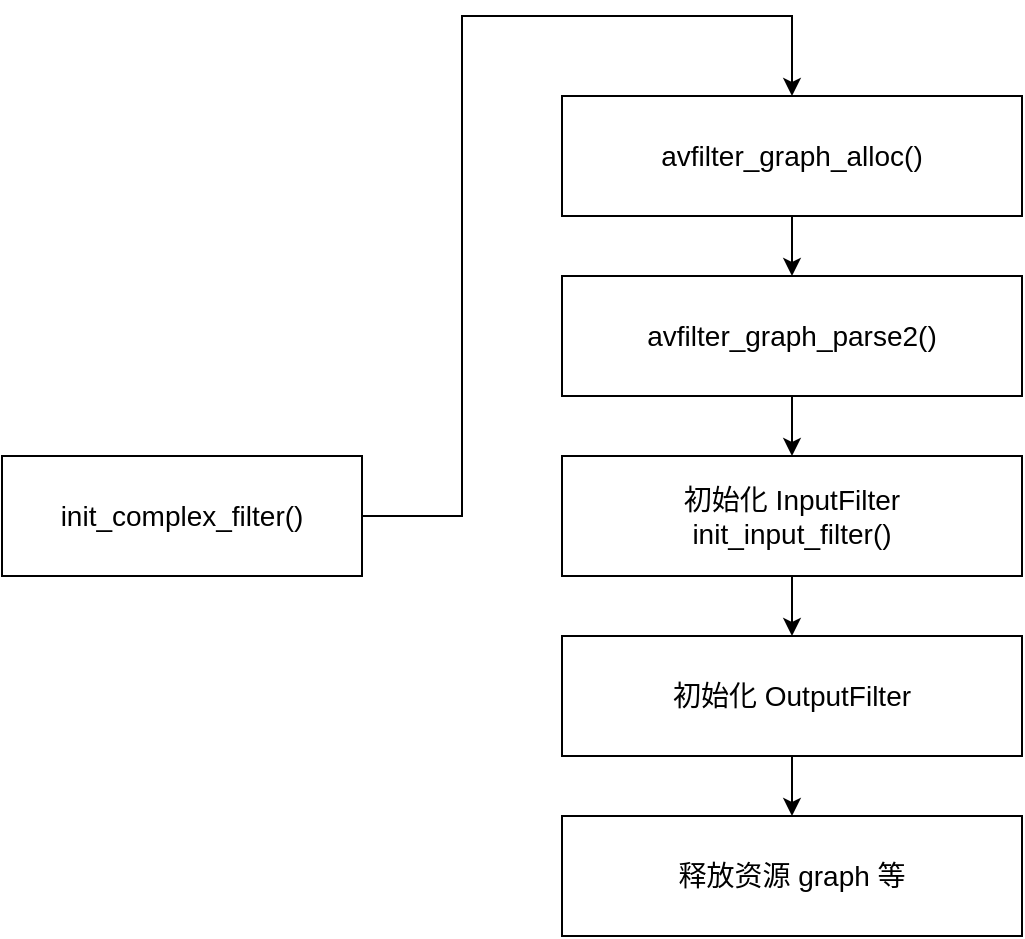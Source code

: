 <mxfile version="20.2.3" type="device"><diagram id="CCSkUD4YMc4SreTmyc2y" name="第 1 页"><mxGraphModel dx="2211" dy="865" grid="1" gridSize="10" guides="1" tooltips="1" connect="1" arrows="1" fold="1" page="1" pageScale="1" pageWidth="827" pageHeight="1169" math="0" shadow="0"><root><mxCell id="0"/><mxCell id="1" parent="0"/><mxCell id="fyDznYu2upmtHlqrGjxY-17" style="edgeStyle=orthogonalEdgeStyle;rounded=0;orthogonalLoop=1;jettySize=auto;html=1;fontSize=14;" parent="1" edge="1"><mxGeometry relative="1" as="geometry"><mxPoint x="410" y="560" as="sourcePoint"/></mxGeometry></mxCell><mxCell id="fyDznYu2upmtHlqrGjxY-18" style="edgeStyle=orthogonalEdgeStyle;rounded=0;orthogonalLoop=1;jettySize=auto;html=1;fontSize=14;" parent="1" edge="1"><mxGeometry relative="1" as="geometry"><mxPoint x="410" y="686" as="sourcePoint"/></mxGeometry></mxCell><mxCell id="fyDznYu2upmtHlqrGjxY-19" style="edgeStyle=orthogonalEdgeStyle;rounded=0;orthogonalLoop=1;jettySize=auto;html=1;fontSize=14;" parent="1" edge="1"><mxGeometry relative="1" as="geometry"><mxPoint x="410" y="790" as="sourcePoint"/></mxGeometry></mxCell><mxCell id="gVLtvlBdV73La9Nuw9oS-11" style="edgeStyle=orthogonalEdgeStyle;rounded=0;orthogonalLoop=1;jettySize=auto;html=1;" parent="1" source="gVLtvlBdV73La9Nuw9oS-1" target="gVLtvlBdV73La9Nuw9oS-2" edge="1"><mxGeometry relative="1" as="geometry"/></mxCell><mxCell id="gVLtvlBdV73La9Nuw9oS-1" value="avfilter_graph_parse2()" style="rounded=0;whiteSpace=wrap;html=1;fontSize=14;" parent="1" vertex="1"><mxGeometry x="210" y="290" width="230" height="60" as="geometry"/></mxCell><mxCell id="gVLtvlBdV73La9Nuw9oS-12" style="edgeStyle=orthogonalEdgeStyle;rounded=0;orthogonalLoop=1;jettySize=auto;html=1;" parent="1" source="gVLtvlBdV73La9Nuw9oS-2" target="gVLtvlBdV73La9Nuw9oS-3" edge="1"><mxGeometry relative="1" as="geometry"/></mxCell><mxCell id="gVLtvlBdV73La9Nuw9oS-2" value="初始化 InputFilter&lt;br&gt;init_input_filter()" style="rounded=0;whiteSpace=wrap;html=1;fontSize=14;" parent="1" vertex="1"><mxGeometry x="210" y="380" width="230" height="60" as="geometry"/></mxCell><mxCell id="gVLtvlBdV73La9Nuw9oS-13" style="edgeStyle=orthogonalEdgeStyle;rounded=0;orthogonalLoop=1;jettySize=auto;html=1;" parent="1" source="gVLtvlBdV73La9Nuw9oS-3" target="gVLtvlBdV73La9Nuw9oS-6" edge="1"><mxGeometry relative="1" as="geometry"/></mxCell><mxCell id="gVLtvlBdV73La9Nuw9oS-3" value="初始化 OutputFilter" style="rounded=0;whiteSpace=wrap;html=1;fontSize=14;" parent="1" vertex="1"><mxGeometry x="210" y="470" width="230" height="60" as="geometry"/></mxCell><mxCell id="gVLtvlBdV73La9Nuw9oS-8" style="edgeStyle=orthogonalEdgeStyle;rounded=0;orthogonalLoop=1;jettySize=auto;html=1;entryX=0.5;entryY=0;entryDx=0;entryDy=0;" parent="1" source="gVLtvlBdV73La9Nuw9oS-4" target="gVLtvlBdV73La9Nuw9oS-5" edge="1"><mxGeometry relative="1" as="geometry"><Array as="points"><mxPoint x="160" y="410"/><mxPoint x="160" y="160"/><mxPoint x="325" y="160"/></Array></mxGeometry></mxCell><mxCell id="gVLtvlBdV73La9Nuw9oS-4" value="init_complex_filter()" style="rounded=0;whiteSpace=wrap;html=1;fontSize=14;" parent="1" vertex="1"><mxGeometry x="-70" y="380" width="180" height="60" as="geometry"/></mxCell><mxCell id="gVLtvlBdV73La9Nuw9oS-10" style="edgeStyle=orthogonalEdgeStyle;rounded=0;orthogonalLoop=1;jettySize=auto;html=1;" parent="1" source="gVLtvlBdV73La9Nuw9oS-5" target="gVLtvlBdV73La9Nuw9oS-1" edge="1"><mxGeometry relative="1" as="geometry"/></mxCell><mxCell id="gVLtvlBdV73La9Nuw9oS-5" value="avfilter_graph_alloc()" style="rounded=0;whiteSpace=wrap;html=1;fontSize=14;" parent="1" vertex="1"><mxGeometry x="210" y="200" width="230" height="60" as="geometry"/></mxCell><mxCell id="gVLtvlBdV73La9Nuw9oS-6" value="释放资源&amp;nbsp;graph 等" style="rounded=0;whiteSpace=wrap;html=1;fontSize=14;" parent="1" vertex="1"><mxGeometry x="210" y="560" width="230" height="60" as="geometry"/></mxCell></root></mxGraphModel></diagram></mxfile>